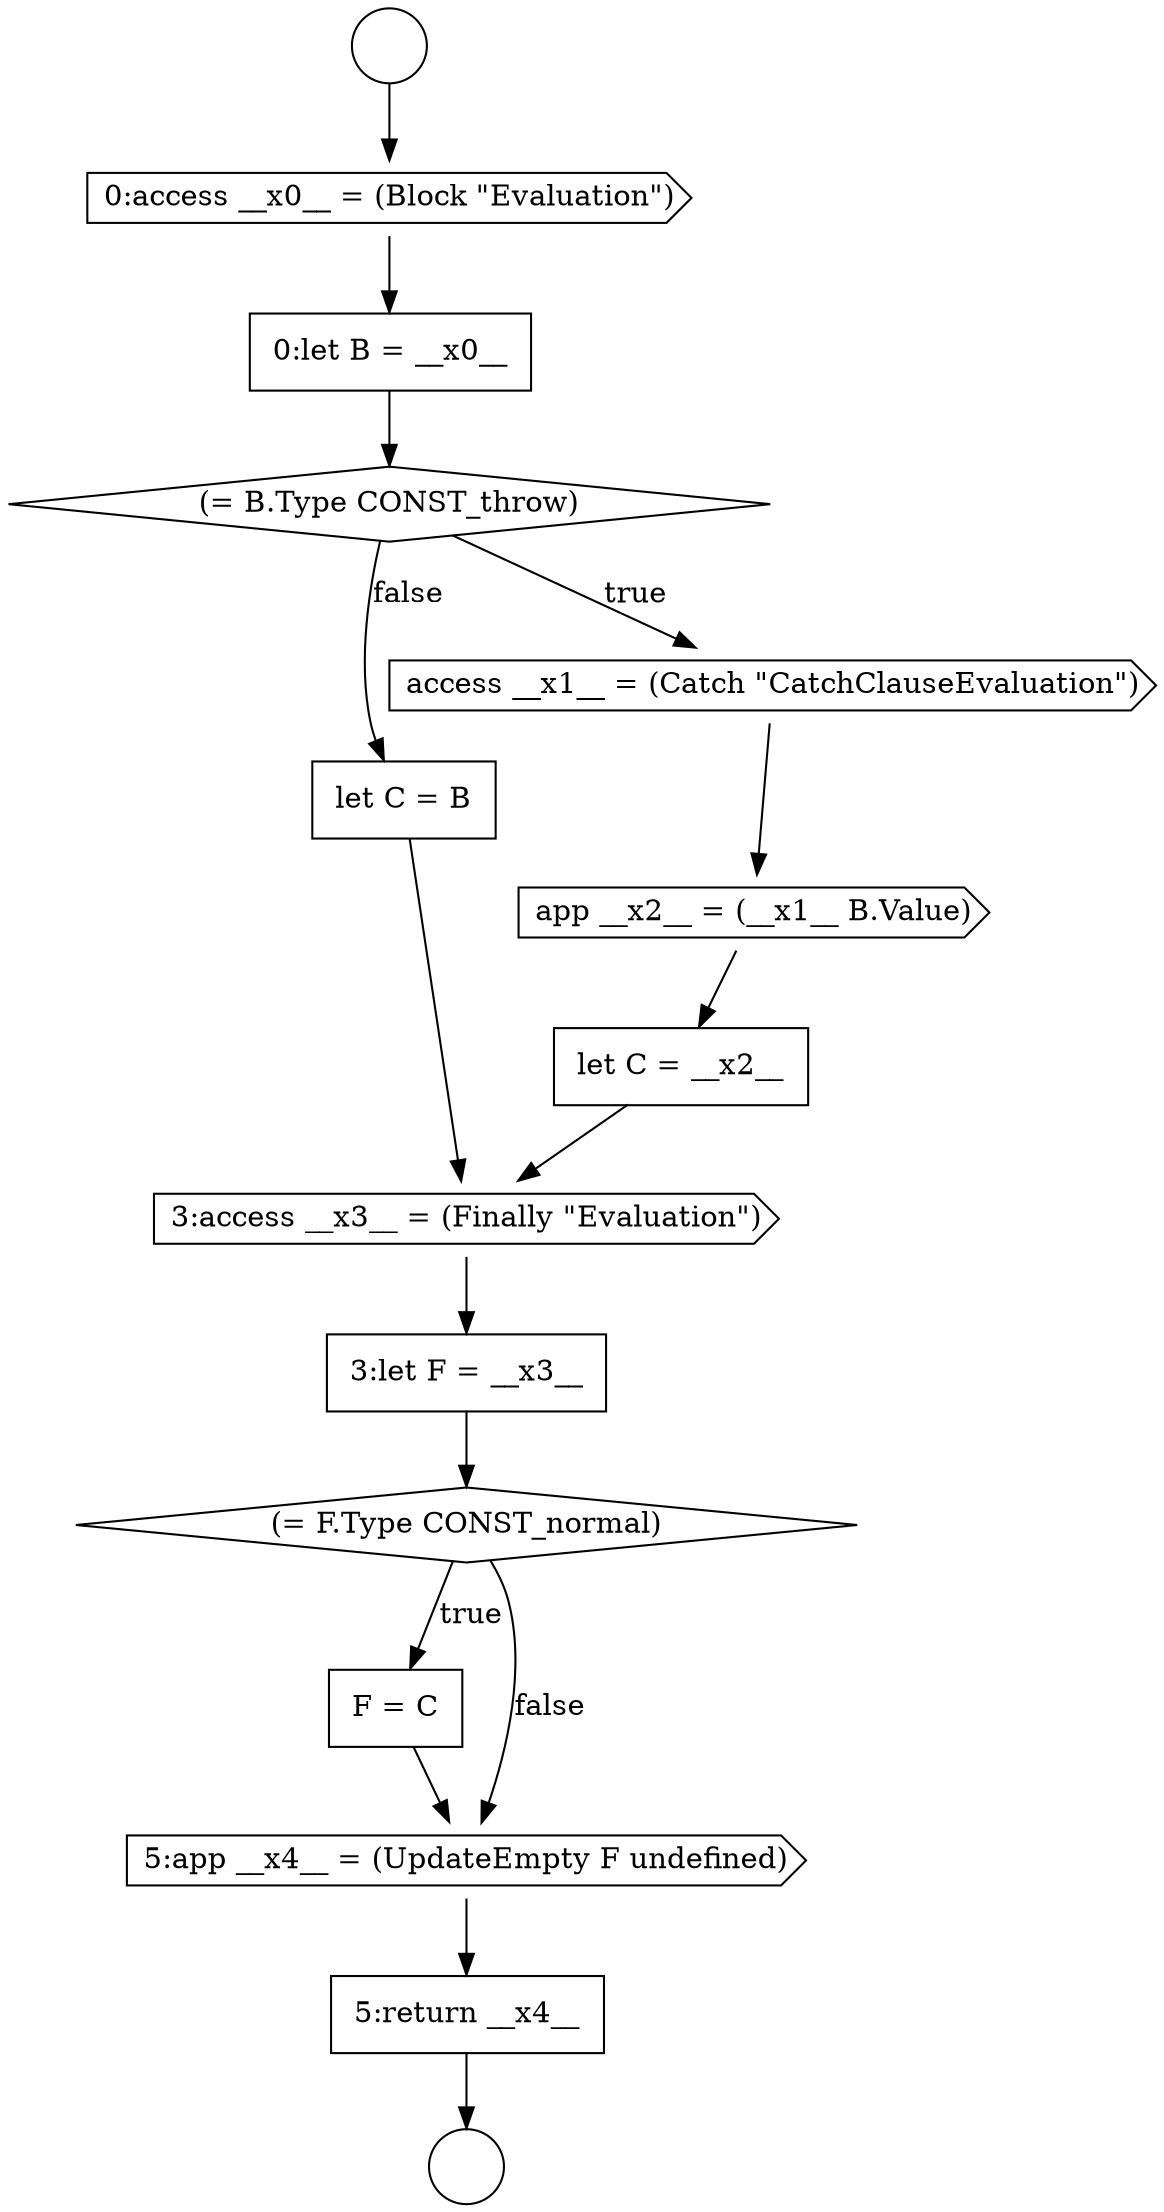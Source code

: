 digraph {
  node7854 [shape=none, margin=0, label=<<font color="black">
    <table border="0" cellborder="1" cellspacing="0" cellpadding="10">
      <tr><td align="left">F = C</td></tr>
    </table>
  </font>> color="black" fillcolor="white" style=filled]
  node7850 [shape=none, margin=0, label=<<font color="black">
    <table border="0" cellborder="1" cellspacing="0" cellpadding="10">
      <tr><td align="left">let C = B</td></tr>
    </table>
  </font>> color="black" fillcolor="white" style=filled]
  node7856 [shape=none, margin=0, label=<<font color="black">
    <table border="0" cellborder="1" cellspacing="0" cellpadding="10">
      <tr><td align="left">5:return __x4__</td></tr>
    </table>
  </font>> color="black" fillcolor="white" style=filled]
  node7845 [shape=none, margin=0, label=<<font color="black">
    <table border="0" cellborder="1" cellspacing="0" cellpadding="10">
      <tr><td align="left">0:let B = __x0__</td></tr>
    </table>
  </font>> color="black" fillcolor="white" style=filled]
  node7849 [shape=none, margin=0, label=<<font color="black">
    <table border="0" cellborder="1" cellspacing="0" cellpadding="10">
      <tr><td align="left">let C = __x2__</td></tr>
    </table>
  </font>> color="black" fillcolor="white" style=filled]
  node7846 [shape=diamond, label=<<font color="black">(= B.Type CONST_throw)</font>> color="black" fillcolor="white" style=filled]
  node7843 [shape=circle label=" " color="black" fillcolor="white" style=filled]
  node7852 [shape=none, margin=0, label=<<font color="black">
    <table border="0" cellborder="1" cellspacing="0" cellpadding="10">
      <tr><td align="left">3:let F = __x3__</td></tr>
    </table>
  </font>> color="black" fillcolor="white" style=filled]
  node7847 [shape=cds, label=<<font color="black">access __x1__ = (Catch &quot;CatchClauseEvaluation&quot;)</font>> color="black" fillcolor="white" style=filled]
  node7844 [shape=cds, label=<<font color="black">0:access __x0__ = (Block &quot;Evaluation&quot;)</font>> color="black" fillcolor="white" style=filled]
  node7855 [shape=cds, label=<<font color="black">5:app __x4__ = (UpdateEmpty F undefined)</font>> color="black" fillcolor="white" style=filled]
  node7851 [shape=cds, label=<<font color="black">3:access __x3__ = (Finally &quot;Evaluation&quot;)</font>> color="black" fillcolor="white" style=filled]
  node7848 [shape=cds, label=<<font color="black">app __x2__ = (__x1__ B.Value)</font>> color="black" fillcolor="white" style=filled]
  node7842 [shape=circle label=" " color="black" fillcolor="white" style=filled]
  node7853 [shape=diamond, label=<<font color="black">(= F.Type CONST_normal)</font>> color="black" fillcolor="white" style=filled]
  node7847 -> node7848 [ color="black"]
  node7848 -> node7849 [ color="black"]
  node7846 -> node7847 [label=<<font color="black">true</font>> color="black"]
  node7846 -> node7850 [label=<<font color="black">false</font>> color="black"]
  node7842 -> node7844 [ color="black"]
  node7852 -> node7853 [ color="black"]
  node7856 -> node7843 [ color="black"]
  node7855 -> node7856 [ color="black"]
  node7844 -> node7845 [ color="black"]
  node7850 -> node7851 [ color="black"]
  node7854 -> node7855 [ color="black"]
  node7849 -> node7851 [ color="black"]
  node7845 -> node7846 [ color="black"]
  node7851 -> node7852 [ color="black"]
  node7853 -> node7854 [label=<<font color="black">true</font>> color="black"]
  node7853 -> node7855 [label=<<font color="black">false</font>> color="black"]
}

